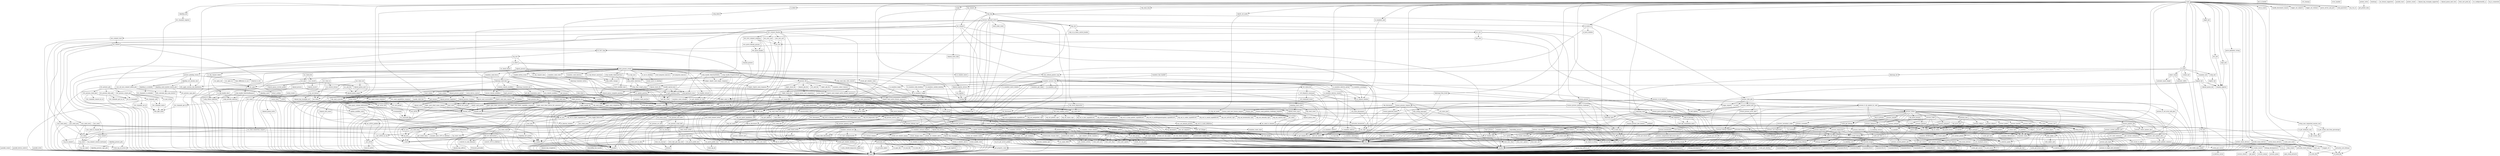 digraph CallGraph {
1 [label="FsVolumeInfo", shape="box"]
144 [label="NotifyInfo", shape="box"]
296 [label="_ctrl_command_result", shape="box"]
330 [label="_ctrl_create_hash", shape="box"]
417 [label="_ctrl_dispatch_command", shape="box"]
474 [label="_ctrl_slave_disconnect", shape="box"]
597 [label="_ctrl_slave_new", shape="box"]
657 [label="_ctrl_verify_unix_socket", shape="box"]
709 [label="_out_utf16s", shape="box"]
808 [label="_rdpdr_check_fds", shape="box"]
1345 [label="add_async_iorequest", shape="box"]
1498 [label="add_sequence", shape="box"]
1651 [label="add_to_keymap", shape="box"]
1715 [label="announcedata_size", shape="box"]
1824 [label="ber_in_header", shape="box"]
1915 [label="ber_out_header", shape="box"]
2001 [label="ber_out_integer", shape="box"]
2031 [label="ber_out_sequence", shape="box"]
2101 [label="ber_parse_header", shape="box"]
2220 [label="bitmap_decompress", shape="box"]
2290 [label="bitmap_decompress1", shape="box"]
5493 [label="bitmap_decompress2", shape="box"]
8723 [label="bitmap_decompress3", shape="box"]
15006 [label="bitmap_decompress4", shape="box"]
15123 [label="buf_out_uint32", shape="box"]
15159 [label="cache_bump_bitmap", shape="box"]
15402 [label="cache_evict_bitmap", shape="box"]
15491 [label="cache_get_bitmap", shape="box"]
15582 [label="cache_get_brush_data", shape="box"]
15620 [label="cache_get_cursor", shape="box"]
15655 [label="cache_get_desktop", shape="box"]
15706 [label="cache_get_font", shape="box"]
15756 [label="cache_get_text", shape="box"]
15769 [label="cache_put_bitmap", shape="box"]
15905 [label="cache_put_brush_data", shape="box"]
15962 [label="cache_put_cursor", shape="box"]
16002 [label="cache_put_desktop", shape="box"]
16081 [label="cache_put_font", shape="box"]
16165 [label="cache_put_text", shape="box"]
16211 [label="cache_rebuild_bmpcache_linked_list", shape="box"]
16412 [label="cache_save_state", shape="box"]
16479 [label="calculate_mask_weight", shape="box"]
16503 [label="calculate_shifts", shape="box"]
16534 [label="channel_init", shape="box"]
16565 [label="channel_process", shape="box"]
16797 [label="channel_register", shape="box"]
16857 [label="channel_send", shape="box"]
17076 [label="cliprdr_init", shape="box"]
17084 [label="cliprdr_process", shape="box"]
17213 [label="cliprdr_send_data", shape="box"]
17227 [label="cliprdr_send_data_request", shape="box"]
17242 [label="cliprdr_send_native_format_announce", shape="box"]
17280 [label="cliprdr_send_packet", shape="box"]
17374 [label="cliprdr_send_simple_native_format_announce", shape="box"]
17392 [label="cliprdr_set_mode", shape="box"]
17400 [label="convert_1970_to_filetime", shape="box"]
17429 [label="convert_to_unix_filename", shape="box"]
17448 [label="crlf2lf", shape="box"]
17501 [label="ctrl_add_fds", shape="box"]
17597 [label="ctrl_check_fds", shape="box"]
17837 [label="ctrl_cleanup", shape="box"]
17849 [label="ctrl_init", shape="box"]
17983 [label="ctrl_is_slave", shape="box"]
17987 [label="ctrl_send_command", shape="box"]
18169 [label="delete_key_translation_entry", shape="box"]
18241 [label="detect_esddsp", shape="box"]
18293 [label="disk_check_notify", shape="box"]
18356 [label="disk_close", shape="box"]
18479 [label="disk_create", shape="box"]
18850 [label="disk_create_notify", shape="box"]
18900 [label="disk_device_control", shape="box"]
18953 [label="disk_enum_devices", shape="box"]
19059 [label="disk_query_directory", shape="box"]
20038 [label="disk_query_information", shape="box"]
20392 [label="disk_query_volume_information", shape="box"]
20834 [label="disk_read", shape="box"]
20892 [label="disk_set_information", shape="box"]
21466 [label="disk_write", shape="box"]
21524 [label="dvc_channels_add", shape="box"]
21604 [label="dvc_channels_exists", shape="box"]
21645 [label="dvc_channels_get_by_id", shape="box"]
21684 [label="dvc_channels_get_id", shape="box"]
21730 [label="dvc_channels_is_available", shape="box"]
21778 [label="dvc_channels_register", shape="box"]
21790 [label="dvc_channels_remove_by_id", shape="box"]
21831 [label="dvc_channels_set_id", shape="box"]
21884 [label="dvc_in_channelid", shape="box"]
21944 [label="dvc_init", shape="box"]
21953 [label="dvc_init_packet", shape="box"]
22101 [label="dvc_process_caps_pdu", shape="box"]
22129 [label="dvc_process_close_pdu", shape="box"]
22157 [label="dvc_process_create_pdu", shape="box"]
22203 [label="dvc_process_data_pdu", shape="box"]
22239 [label="dvc_process_pdu", shape="box"]
22294 [label="dvc_send", shape="box"]
22391 [label="dvc_send_capabilities_response", shape="box"]
22450 [label="dvc_send_create_response", shape="box"]
22497 [label="ensure_remote_modifiers", shape="box"]
22643 [label="error_handler", shape="box"]
22667 [label="ewmh_change_state", shape="box"]
22707 [label="ewmh_del_icon", shape="box"]
22868 [label="ewmh_get_window_desktop", shape="box"]
22907 [label="ewmh_get_window_state", shape="box"]
23012 [label="ewmh_init", shape="box"]
23057 [label="ewmh_is_window_above", shape="box"]
23116 [label="ewmh_modify_state", shape="box"]
23371 [label="ewmh_move_to_desktop", shape="box"]
23450 [label="ewmh_set_icon", shape="box"]
23702 [label="ewmh_set_window_above", shape="box"]
23721 [label="ewmh_set_window_modal", shape="box"]
23740 [label="ewmh_set_window_popup", shape="box"]
23760 [label="ewmh_set_wm_name", shape="box"]
23782 [label="ewmh_set_wm_pid", shape="box"]
23796 [label="exit_if_null", shape="box"]
23810 [label="free_key_translation", shape="box"]
23834 [label="ftruncate_growable", shape="box"]
23926 [label="generate_random", shape="box"]
24037 [label="generate_random_egd", shape="box"]
24119 [label="get_create_time", shape="box"]
24186 [label="get_current_desktop", shape="box"]
24233 [label="get_current_workarea", shape="box"]
24357 [label="get_device_index", shape="box"]
24394 [label="get_input_mask", shape="box"]
24447 [label="get_key_state", shape="box"]
24544 [label="get_key_translation_entry", shape="box"]
24588 [label="get_ksname", shape="box"]
24617 [label="get_pixel", shape="box"]
24891 [label="get_printer_data", shape="box"]
24933 [label="get_property_value", shape="box"]
25035 [label="get_serial_info", shape="box"]
25077 [label="get_sizehints", shape="box"]
25150 [label="get_termios", shape="box"]
25446 [label="get_window_attribs", shape="box"]
25483 [label="get_window_attribs_seamless", shape="box"]
25492 [label="handle_button_event", shape="box"]
25747 [label="handle_child_line", shape="box"]
25910 [label="handle_disconnect_reason", shape="box"]
26166 [label="handle_special_keys", shape="box"]
26341 [label="helper_cliprdr_send_empty_response", shape="box"]
26345 [label="helper_cliprdr_send_response", shape="box"]
26371 [label="hexdump", shape="box"]
26498 [label="in_ansi_string", shape="box"]
26555 [label="is_modifier", shape="box"]
26589 [label="iso_connect", shape="box"]
26838 [label="iso_disconnect", shape="box"]
26843 [label="iso_init", shape="box"]
26867 [label="iso_recv", shape="box"]
26917 [label="iso_recv_msg", shape="box"]
27097 [label="iso_reset_state", shape="box"]
27103 [label="iso_send", shape="box"]
27181 [label="iso_send_connection_request", shape="box"]
27375 [label="iso_send_msg", shape="box"]
27456 [label="l_to_a", shape="box"]
27549 [label="licence_generate_hwid", shape="box"]
27560 [label="licence_generate_keys", shape="box"]
27592 [label="licence_info", shape="box"]
27823 [label="licence_parse_platform_challenge", shape="box"]
27897 [label="licence_process", shape="box"]
27949 [label="licence_process_error_alert", shape="box"]
28016 [label="licence_process_new_license", shape="box"]
28125 [label="licence_process_platform_challenge", shape="box"]
28179 [label="licence_process_request", shape="box"]
28247 [label="licence_send_new_licence_request", shape="box"]
28484 [label="licence_send_platform_challenge_response", shape="box"]
28616 [label="load_licence", shape="box"]
28717 [label="local_to_utf16", shape="box"]
28734 [label="logger", shape="box"]
28810 [label="logger_set_subjects", shape="box"]
28994 [label="logger_set_verbose", shape="box"]
29015 [label="lspci_init", shape="box"]
29023 [label="lspci_process", shape="box"]
29068 [label="lspci_process_line", shape="box"]
29105 [label="lspci_send", shape="box"]
29144 [label="main", shape="box"]
30276 [label="mcs_connect_finalize", shape="box"]
30352 [label="mcs_connect_start", shape="box"]
30381 [label="mcs_disconnect", shape="box"]
30391 [label="mcs_init", shape="box"]
30415 [label="mcs_out_domain_params", shape="box"]
30455 [label="mcs_parse_domain_params", shape="box"]
30480 [label="mcs_recv", shape="box"]
30609 [label="mcs_recv_aucf", shape="box"]
30716 [label="mcs_recv_cjcf", shape="box"]
30806 [label="mcs_recv_connect_response", shape="box"]
30882 [label="mcs_reset_state", shape="box"]
30887 [label="mcs_send", shape="box"]
30895 [label="mcs_send_aurq", shape="box"]
30917 [label="mcs_send_cjrq", shape="box"]
30986 [label="mcs_send_connect_initial", shape="box"]
31077 [label="mcs_send_dpu", shape="box"]
31127 [label="mcs_send_edrq", shape="box"]
31173 [label="mcs_send_to_channel", shape="box"]
31284 [label="mppc_expand", shape="box"]
32200 [label="mwm_hide_decorations", shape="box"]
32231 [label="new_key_translation_entry", shape="box"]
32271 [label="next_arg", shape="box"]
32374 [label="open_weak_exclusive", shape="box"]
32450 [label="oss_add_fds", shape="box"]
32536 [label="oss_check_fds", shape="box"]
32581 [label="oss_close", shape="box"]
32587 [label="oss_close_in", shape="box"]
32604 [label="oss_close_out", shape="box"]
32630 [label="oss_format_supported", shape="box"]
32686 [label="oss_open", shape="box"]
32756 [label="oss_open_in", shape="box"]
32770 [label="oss_open_out", shape="box"]
32784 [label="oss_play", shape="box"]
32946 [label="oss_record", shape="box"]
32997 [label="oss_register", shape="box"]
33039 [label="oss_restore_format", shape="box"]
33071 [label="oss_set_format", shape="box"]
33366 [label="oss_volume", shape="box"]
33400 [label="out_utf16s", shape="box"]
33422 [label="out_utf16s_no_eos", shape="box"]
33434 [label="out_utf16s_padded", shape="box"]
33494 [label="parallel_close", shape="box"]
33518 [label="parallel_create", shape="box"]
33593 [label="parallel_device_control", shape="box"]
33639 [label="parallel_enum_devices", shape="box"]
33753 [label="parallel_read", shape="box"]
33780 [label="parallel_write", shape="box"]
33853 [label="parse_delta", shape="box"]
33913 [label="parse_geometry_string", shape="box"]
34198 [label="parse_server_and_port", shape="box"]
34222 [label="pathjoin", shape="box"]
34257 [label="printer_close", shape="box"]
34298 [label="printer_create", shape="box"]
34382 [label="printer_enum_devices", shape="box"]
34595 [label="printer_write", shape="box"]
34648 [label="printercache_load_blob", shape="box"]
34745 [label="printercache_mkdir", shape="box"]
34842 [label="printercache_process", shape="box"]
35138 [label="printercache_rename_blob", shape="box"]
35236 [label="printercache_save_blob", shape="box"]
35329 [label="printercache_unlink_blob", shape="box"]
35400 [label="process_bitmap_updates", shape="box"]
35775 [label="process_bmpcache", shape="box"]
36006 [label="process_bmpcache2", shape="box"]
36317 [label="process_brushcache", shape="box"]
36558 [label="process_cached_pointer_pdu", shape="box"]
36581 [label="process_colcache", shape="box"]
36698 [label="process_colour_pointer_common", shape="box"]
36900 [label="process_colour_pointer_pdu", shape="box"]
36909 [label="process_compressed_8x8_brush_data", shape="box"]
37027 [label="process_data_pdu", shape="box"]
37218 [label="process_demand_active", shape="box"]
37311 [label="process_desksave", shape="box"]
37498 [label="process_destblt", shape="box"]
37621 [label="process_ellipse", shape="box"]
37794 [label="process_ellipse2", shape="box"]
38000 [label="process_fds", shape="box"]
38164 [label="process_fontcache", shape="box"]
38316 [label="process_line", shape="box"]
38505 [label="process_memblt", shape="box"]
38731 [label="process_new_pointer_pdu", shape="box"]
38755 [label="process_orders", shape="box"]
39068 [label="process_palette", shape="box"]
39173 [label="process_patblt", shape="box"]
39353 [label="process_pdu_logon", shape="box"]
39392 [label="process_pending_resize", shape="box"]
39507 [label="process_plane", shape="box"]
39816 [label="process_pointer_pdu", shape="box"]
39913 [label="process_polygon", shape="box"]
40285 [label="process_polygon2", shape="box"]
40690 [label="process_polyline", shape="box"]
41041 [label="process_raw_bmpcache", shape="box"]
41219 [label="process_rect", shape="box"]
41398 [label="process_redirect_pdu", shape="box"]
41741 [label="process_screenblt", shape="box"]
41904 [label="process_secondary_order", shape="box"]
42005 [label="process_system_pointer_pdu", shape="box"]
42027 [label="process_text2", shape="box"]
42538 [label="process_triblt", shape="box"]
42831 [label="process_ts_fp_update_by_code", shape="box"]
42957 [label="process_ts_fp_updates", shape="box"]
43250 [label="process_ts_logon_info_extended", shape="box"]
43353 [label="process_ts_set_error_info_pdu", shape="box"]
43377 [label="process_update_pdu", shape="box"]
43451 [label="pstcache_enumerate", shape="box"]
43651 [label="pstcache_init", shape="box"]
43733 [label="pstcache_load_bitmap", shape="box"]
43833 [label="pstcache_save_bitmap", shape="box"]
43925 [label="pstcache_touch_bitmap", shape="box"]
43980 [label="rd_close_file", shape="box"]
43988 [label="rd_create_ui", shape="box"]
44008 [label="rd_lock_file", shape="box"]
44046 [label="rd_lseek_file", shape="box"]
44060 [label="rd_open_file", shape="box"]
44103 [label="rd_pstcache_mkdir", shape="box"]
44165 [label="rd_read_file", shape="box"]
44183 [label="rd_write_file", shape="box"]
44201 [label="rdesktop_reset_state", shape="box"]
44207 [label="rdp_connect", shape="box"]
44289 [label="rdp_disconnect", shape="box"]
44294 [label="rdp_enum_bmpcache2", shape="box"]
44490 [label="rdp_in_colour", shape="box"]
44540 [label="rdp_in_coord", shape="box"]
44588 [label="rdp_in_present", shape="box"]
44668 [label="rdp_in_unistr", shape="box"]
44791 [label="rdp_init_data", shape="box"]
44818 [label="rdp_loop", shape="box"]
44922 [label="rdp_main_loop", shape="box"]
44947 [label="rdp_out_activate_caps", shape="box"]
45013 [label="rdp_out_bmpcache2_caps", shape="box"]
45121 [label="rdp_out_bmpcache_caps", shape="box"]
45232 [label="rdp_out_brushcache_caps", shape="box"]
45268 [label="rdp_out_colcache_caps", shape="box"]
45314 [label="rdp_out_control_caps", shape="box"]
45380 [label="rdp_out_newpointer_caps", shape="box"]
45436 [label="rdp_out_pointer_caps", shape="box"]
45482 [label="rdp_out_share_caps", shape="box"]
45528 [label="rdp_out_ts_bitmap_capabilityset", shape="box"]
45685 [label="rdp_out_ts_cache_definition", shape="box"]
45719 [label="rdp_out_ts_font_capabilityset", shape="box"]
45769 [label="rdp_out_ts_general_capabilityset", shape="box"]
45927 [label="rdp_out_ts_glyphcache_capabilityset", shape="box"]
46011 [label="rdp_out_ts_input_capabilityset", shape="box"]
46108 [label="rdp_out_ts_large_pointer_capabilityset", shape="box"]
46148 [label="rdp_out_ts_multifragmentupdate_capabilityset", shape="box"]
46184 [label="rdp_out_ts_order_capabilityset", shape="box"]
46445 [label="rdp_out_ts_sound_capabilityset", shape="box"]
46495 [label="rdp_out_unistr", shape="box"]
46581 [label="rdp_out_unistr_mandatory_null", shape="box"]
46619 [label="rdp_parse_bounds", shape="box"]
46745 [label="rdp_parse_brush", shape="box"]
46849 [label="rdp_parse_pen", shape="box"]
46912 [label="rdp_process_bitmap_caps", shape="box"]
47027 [label="rdp_process_general_caps", shape="box"]
47059 [label="rdp_process_server_caps", shape="box"]
47176 [label="rdp_recv", shape="box"]
47259 [label="rdp_reset_state", shape="box"]
47268 [label="rdp_send_client_info_pdu", shape="box"]
47964 [label="rdp_send_confirm_active", shape="box"]
48177 [label="rdp_send_control", shape="box"]
48226 [label="rdp_send_data", shape="box"]
48354 [label="rdp_send_fonts", shape="box"]
48414 [label="rdp_send_input", shape="box"]
48520 [label="rdp_send_scancode", shape="box"]
48575 [label="rdp_send_suppress_output_pdu", shape="box"]
48671 [label="rdp_send_synchronise", shape="box"]
48707 [label="rdp_ts_in_share_control_header", shape="box"]
48780 [label="rdpdr_abort_io", shape="box"]
48855 [label="rdpdr_add_fds", shape="box"]
49109 [label="rdpdr_check_fds", shape="box"]
49144 [label="rdpdr_handle_ok", shape="box"]
49199 [label="rdpdr_init", shape="box"]
49207 [label="rdpdr_process", shape="box"]
49353 [label="rdpdr_process_irp", shape="box"]
50359 [label="rdpdr_remove_iorequest", shape="box"]
50420 [label="rdpdr_send_client_announce_reply", shape="box"]
50521 [label="rdpdr_send_client_capability_response", shape="box"]
50818 [label="rdpdr_send_client_device_list_announce", shape="box"]
51231 [label="rdpdr_send_client_name_request", shape="box"]
51359 [label="rdpdr_send_completion", shape="box"]
51475 [label="rdpedisp_init", shape="box"]
51479 [label="rdpedisp_init_packet", shape="box"]
51518 [label="rdpedisp_is_available", shape="box"]
51522 [label="rdpedisp_process_caps_pdu", shape="box"]
51578 [label="rdpedisp_process_pdu", shape="box"]
51614 [label="rdpedisp_send", shape="box"]
51622 [label="rdpedisp_send_monitor_layout_pdu", shape="box"]
51758 [label="rdpedisp_set_session_size", shape="box"]
51778 [label="rdpsnd_add_fds", shape="box"]
51845 [label="rdpsnd_auto_select", shape="box"]
51896 [label="rdpsnd_check_fds", shape="box"]
51918 [label="rdpsnd_dsp_process", shape="box"]
51986 [label="rdpsnd_dsp_resample", shape="box"]
52433 [label="rdpsnd_dsp_resample_set", shape="box"]
52483 [label="rdpsnd_dsp_resample_supported", shape="box"]
52539 [label="rdpsnd_dsp_softvol", shape="box"]
52763 [label="rdpsnd_dsp_softvol_set", shape="box"]
52781 [label="rdpsnd_dsp_swapbytes", shape="box"]
52851 [label="rdpsnd_init", shape="box"]
52992 [label="rdpsnd_init_packet", shape="box"]
53034 [label="rdpsnd_process", shape="box"]
53254 [label="rdpsnd_process_negotiate", shape="box"]
53780 [label="rdpsnd_process_packet", shape="box"]
54013 [label="rdpsnd_process_training", shape="box"]
54082 [label="rdpsnd_queue_clear", shape="box"]
54111 [label="rdpsnd_queue_complete_pending", shape="box"]
54210 [label="rdpsnd_queue_current_packet", shape="box"]
54216 [label="rdpsnd_queue_empty", shape="box"]
54223 [label="rdpsnd_queue_init", shape="box"]
54229 [label="rdpsnd_queue_next", shape="box"]
54282 [label="rdpsnd_queue_next_completion", shape="box"]
54333 [label="rdpsnd_queue_next_tick", shape="box"]
54366 [label="rdpsnd_queue_write", shape="box"]
54418 [label="rdpsnd_record", shape="box"]
54429 [label="rdpsnd_register_drivers", shape="box"]
54458 [label="rdpsnd_reset_state", shape="box"]
54474 [label="rdpsnd_send", shape="box"]
54483 [label="rdpsnd_send_waveconfirm", shape="box"]
54533 [label="rdpsnd_show_help", shape="box"]
54560 [label="rdpsnddbg_line_handler", shape="box"]
54572 [label="rdpsnddbg_process", shape="box"]
54617 [label="rdssl_cert_free", shape="box"]
54625 [label="rdssl_cert_print_fp", shape="box"]
54637 [label="rdssl_cert_read", shape="box"]
54649 [label="rdssl_cert_to_rkey", shape="box"]
54747 [label="rdssl_certs_ok", shape="box"]
54758 [label="rdssl_hmac_md5", shape="box"]
54784 [label="rdssl_log_ssl_errors", shape="box"]
54811 [label="rdssl_md5_final", shape="box"]
54823 [label="rdssl_md5_init", shape="box"]
54831 [label="rdssl_md5_update", shape="box"]
54848 [label="rdssl_rc4_crypt", shape="box"]
54869 [label="rdssl_rc4_set_key", shape="box"]
54885 [label="rdssl_rkey_free", shape="box"]
54893 [label="rdssl_rkey_get_exp_mod", shape="box"]
54965 [label="rdssl_rsa_encrypt", shape="box"]
55073 [label="rdssl_sha1_final", shape="box"]
55085 [label="rdssl_sha1_init", shape="box"]
55093 [label="rdssl_sha1_update", shape="box"]
55110 [label="rdssl_sig_ok", shape="box"]
55137 [label="read_keyboard_state", shape="box"]
55150 [label="read_password", shape="box"]
55230 [label="reset_keypress_keysym", shape="box"]
55277 [label="reset_modifier_keys", shape="box"]
55409 [label="reset_order_state", shape="box"]
55414 [label="reset_winkey", shape="box"]
55428 [label="restore_remote_modifiers", shape="box"]
55461 [label="reverse", shape="box"]
55517 [label="s_free", shape="box"]
55530 [label="s_realloc", shape="box"]
55664 [label="s_reset", shape="box"]
55695 [label="save_licence", shape="box"]
55812 [label="save_remote_modifiers", shape="box"]
55828 [label="seamless_XDrawLines", shape="box"]
55888 [label="seamless_XFillPolygon", shape="box"]
55948 [label="seamless_get_token", shape="box"]
55991 [label="seamless_init", shape="box"]
56011 [label="seamless_line_handler", shape="box"]
56030 [label="seamless_process", shape="box"]
56075 [label="seamless_process_line", shape="box"]
56886 [label="seamless_reset_state", shape="box"]
56898 [label="seamless_restack_test", shape="box"]
57140 [label="seamless_select_timeout", shape="box"]
57194 [label="seamless_send", shape="box"]
57316 [label="seamless_send_destroy", shape="box"]
57324 [label="seamless_send_focus", shape="box"]
57347 [label="seamless_send_persistent", shape="box"]
57374 [label="seamless_send_position", shape="box"]
57402 [label="seamless_send_spawn", shape="box"]
57425 [label="seamless_send_state", shape="box"]
57452 [label="seamless_send_sync", shape="box"]
57467 [label="seamless_send_zchange", shape="box"]
57494 [label="sec_connect", shape="box"]
57560 [label="sec_decrypt", shape="box"]
57586 [label="sec_disconnect", shape="box"]
57590 [label="sec_encrypt", shape="box"]
57616 [label="sec_establish_key", shape="box"]
57676 [label="sec_generate_keys", shape="box"]
57742 [label="sec_hash_16", shape="box"]
57768 [label="sec_hash_48", shape="box"]
57842 [label="sec_hash_sha1_16", shape="box"]
57863 [label="sec_hash_to_string", shape="box"]
57908 [label="sec_init", shape="box"]
57962 [label="sec_make_40bit", shape="box"]
57977 [label="sec_out_mcs_connect_initial_pdu", shape="box"]
58749 [label="sec_parse_crypt_info", shape="box"]
59212 [label="sec_parse_public_key", shape="box"]
59325 [label="sec_parse_public_sig", shape="box"]
59380 [label="sec_process_crypt_info", shape="box"]
59419 [label="sec_process_mcs_data", shape="box"]
59538 [label="sec_process_srv_info", shape="box"]
59567 [label="sec_recv", shape="box"]
59857 [label="sec_reset_state", shape="box"]
59866 [label="sec_rsa_encrypt", shape="box"]
59894 [label="sec_send", shape="box"]
59906 [label="sec_send_to_channel", shape="box"]
59995 [label="sec_sign", shape="box"]
60055 [label="sec_update", shape="box"]
60106 [label="seconds_since_1970_to_filetime", shape="box"]
60133 [label="select_visual", shape="box"]
60616 [label="send_winkey", shape="box"]
60674 [label="serial_close", shape="box"]
60700 [label="serial_create", shape="box"]
60895 [label="serial_device_control", shape="box"]
61829 [label="serial_enum_devices", shape="box"]
61967 [label="serial_get_event", shape="box"]
62200 [label="serial_get_timeout", shape="box"]
62267 [label="serial_read", shape="box"]
62389 [label="serial_write", shape="box"]
62436 [label="set_keypress_keysym", shape="box"]
62462 [label="set_system_pointer", shape="box"]
62481 [label="set_termios", shape="box"]
62780 [label="set_wm_client_machine", shape="box"]
62815 [label="setup_brush", shape="box"]
62894 [label="setup_user_requested_session_size", shape="box"]
62916 [label="str_handle_lines", shape="box"]
63062 [label="str_startswith", shape="box"]
63078 [label="subprocess", shape="box"]
63181 [label="sw_all_to_desktop", shape="box"]
63233 [label="sw_check_timers", shape="box"]
63319 [label="sw_configurenotify_p", shape="box"]
63373 [label="sw_find_group", shape="box"]
63452 [label="sw_get_toplevel", shape="box"]
63489 [label="sw_get_window_by_id", shape="box"]
63526 [label="sw_get_window_by_wnd", shape="box"]
63563 [label="sw_handle_restack", shape="box"]
63713 [label="sw_remove_window", shape="box"]
63791 [label="sw_restack_window", shape="box"]
63878 [label="sw_update_position", shape="box"]
63948 [label="sw_wait_configurenotify", shape="box"]
64027 [label="sw_window_exists", shape="box"]
64071 [label="sw_window_is_behind", shape="box"]
64172 [label="tcp_can_send", shape="box"]
64241 [label="tcp_connect", shape="box"]
64437 [label="tcp_connect_resolve_hostname", shape="box"]
64462 [label="tcp_disconnect", shape="box"]
64522 [label="tcp_get_address", shape="box"]
64562 [label="tcp_init", shape="box"]
64585 [label="tcp_is_connected", shape="box"]
64606 [label="tcp_recv", shape="box"]
64890 [label="tcp_reset_state", shape="box"]
64912 [label="tcp_run_ui", shape="box"]
64920 [label="tcp_send", shape="box"]
65060 [label="tcp_tls_connect", shape="box"]
65176 [label="tcp_tls_get_server_pubkey", shape="box"]
65290 [label="time_difference_in_ms", shape="box"]
65333 [label="timeval_is_set", shape="box"]
65354 [label="toupper_str", shape="box"]
65393 [label="translate15to16", shape="box"]
65614 [label="translate15to24", shape="box"]
66400 [label="translate15to32", shape="box"]
67236 [label="translate16to16", shape="box"]
67623 [label="translate16to24", shape="box"]
68585 [label="translate16to32", shape="box"]
69611 [label="translate24to16", shape="box"]
69733 [label="translate24to24", shape="box"]
69932 [label="translate24to32", shape="box"]
70340 [label="translate8to16", shape="box"]
70584 [label="translate8to24", shape="box"]
70679 [label="translate8to32", shape="box"]
70938 [label="translate8to8", shape="box"]
70971 [label="translate_colour", shape="box"]
71087 [label="translate_image", shape="box"]
71296 [label="ui_begin_update", shape="box"]
71299 [label="ui_bell", shape="box"]
71304 [label="ui_clip_format_announce", shape="box"]
71364 [label="ui_clip_handle_data", shape="box"]
71522 [label="ui_clip_request_data", shape="box"]
71629 [label="ui_clip_request_failed", shape="box"]
71634 [label="ui_clip_set_mode", shape="box"]
71662 [label="ui_clip_sync", shape="box"]
71666 [label="ui_create_bitmap", shape="box"]
71755 [label="ui_create_colourmap", shape="box"]
72202 [label="ui_create_cursor", shape="box"]
72443 [label="ui_create_glyph", shape="box"]
72509 [label="ui_create_window", shape="box"]
72825 [label="ui_deinit", shape="box"]
72855 [label="ui_desktop_restore", shape="box"]
73098 [label="ui_desktop_save", shape="box"]
73189 [label="ui_destblt", shape="box"]
73327 [label="ui_destroy_bitmap", shape="box"]
73337 [label="ui_destroy_colourmap", shape="box"]
73356 [label="ui_destroy_cursor", shape="box"]
73374 [label="ui_destroy_glyph", shape="box"]
73384 [label="ui_destroy_window", shape="box"]
73409 [label="ui_draw_glyph", shape="box"]
73541 [label="ui_draw_text", shape="box"]
74522 [label="ui_ellipse", shape="box"]
76013 [label="ui_end_update", shape="box"]
76018 [label="ui_get_numlock_state", shape="box"]
76036 [label="ui_get_screen_size", shape="box"]
76055 [label="ui_get_screen_size_from_percentage", shape="box"]
76087 [label="ui_get_workarea_size", shape="box"]
76122 [label="ui_have_window", shape="box"]
76128 [label="ui_init", shape="box"]
76279 [label="ui_line", shape="box"]
76464 [label="ui_memblt", shape="box"]
76623 [label="ui_move_pointer", shape="box"]
76638 [label="ui_paint_bitmap", shape="box"]
76911 [label="ui_patblt", shape="box"]
77576 [label="ui_polygon", shape="box"]
78520 [label="ui_polyline", shape="box"]
78684 [label="ui_rect", shape="box"]
78828 [label="ui_reset_clip", shape="box"]
78841 [label="ui_resize_window", shape="box"]
78952 [label="ui_screenblt", shape="box"]
79137 [label="ui_seamless_ack", shape="box"]
79221 [label="ui_seamless_begin", shape="box"]
79260 [label="ui_seamless_create_window", shape="box"]
79559 [label="ui_seamless_delicon", shape="box"]
79609 [label="ui_seamless_destroy_group", shape="box"]
79663 [label="ui_seamless_destroy_window", shape="box"]
79700 [label="ui_seamless_end", shape="box"]
79720 [label="ui_seamless_hide_desktop", shape="box"]
79744 [label="ui_seamless_move_window", shape="box"]
79849 [label="ui_seamless_restack_window", shape="box"]
79983 [label="ui_seamless_seticon", shape="box"]
80152 [label="ui_seamless_setstate", shape="box"]
80266 [label="ui_seamless_settitle", shape="box"]
80310 [label="ui_seamless_syncbegin", shape="box"]
80337 [label="ui_seamless_toggle", shape="box"]
80392 [label="ui_seamless_unhide_desktop", shape="box"]
80410 [label="ui_select", shape="box"]
80491 [label="ui_set_clip", shape="box"]
80521 [label="ui_set_colourmap", shape="box"]
80614 [label="ui_set_cursor", shape="box"]
80698 [label="ui_set_null_cursor", shape="box"]
80703 [label="ui_set_standard_cursor", shape="box"]
80709 [label="ui_triblt", shape="box"]
80825 [label="ui_update_window_sizehints", shape="box"]
80855 [label="update_modifier_state", shape="box"]
81016 [label="usage", shape="box"]
81138 [label="utf16_lf2crlf", shape="box"]
81266 [label="utils_apply_session_size_limitations", shape="box"]
81320 [label="utils_calculate_dpi_scale_factors", shape="box"]
81401 [label="utils_djb2_hash", shape="box"]
81436 [label="utils_locale_to_utf8", shape="box"]
81524 [label="utils_mkdir_p", shape="box"]
81623 [label="utils_mkdir_safe", shape="box"]
81665 [label="utils_string_escape", shape="box"]
81793 [label="utils_string_unescape", shape="box"]
81871 [label="xclip_clear_target_props", shape="box"]
81886 [label="xclip_deinit", shape="box"]
81916 [label="xclip_handle_PropertyNotify", shape="box"]
82071 [label="xclip_handle_SelectionClear", shape="box"]
82077 [label="xclip_handle_SelectionNotify", shape="box"]
82134 [label="xclip_handle_SelectionRequest", shape="box"]
82310 [label="xclip_init", shape="box"]
82445 [label="xclip_notify_change", shape="box"]
82463 [label="xclip_probe_selections", shape="box"]
82570 [label="xclip_provide_selection", shape="box"]
82662 [label="xclip_refuse_selection", shape="box"]
82726 [label="xclip_send_data_with_convert", shape="box"]
82912 [label="xcursor_merge", shape="box"]
82996 [label="xcursor_stencil", shape="box"]
83156 [label="xfree", shape="box"]
83164 [label="xkeymap_from_locale", shape="box"]
83275 [label="xkeymap_init", shape="box"]
83295 [label="xkeymap_open", shape="box"]
83375 [label="xkeymap_read", shape="box"]
83689 [label="xkeymap_send_keys", shape="box"]
83814 [label="xkeymap_translate_button", shape="box"]
83863 [label="xkeymap_translate_key", shape="box"]
84037 [label="xmalloc", shape="box"]
84059 [label="xrealloc", shape="box"]
84091 [label="xstrdup", shape="box"]
84114 [label="xwin_process_events", shape="box"]
85097 [label="xwin_refresh_pointer_map", shape="box"]
85154 [label="xwin_toggle_fullscreen", shape="box"]
1 -> 63062 []
144 -> 84037 []
144 -> 28734 []
144 -> 83156 []
330 -> 55073 []
330 -> 57863 []
330 -> 55093 []
330 -> 55085 []
417 -> 81793 []
417 -> 296 []
417 -> 57402 []
417 -> 83156 []
474 -> 83156 []
597 -> 84037 []
657 -> 28734 []
709 -> 28734 []
709 -> 28717 []
808 -> 51359 []
808 -> 18293 []
808 -> 28734 []
808 -> 61967 []
808 -> 84059 []
808 -> 48780 []
808 -> 50359 []
808 -> 83156 []
1345 -> 84037 []
1498 -> 18169 []
1498 -> 84037 []
1498 -> 32231 []
1498 -> 28734 []
1651 -> 84037 []
1651 -> 32231 []
1651 -> 28734 []
1715 -> 34648 []
2001 -> 1915 []
2031 -> 1915 []
2101 -> 28734 []
2220 -> 2290 []
2220 -> 5493 []
2220 -> 8723 []
2220 -> 15006 []
2220 -> 28734 []
2290 -> 28734 []
5493 -> 28734 []
8723 -> 28734 []
15006 -> 39507 []
15159 -> 28734 []
15402 -> 43925 []
15402 -> 73327 []
15402 -> 28734 []
15491 -> 43733 []
15491 -> 15159 []
15491 -> 28734 []
15582 -> 28734 []
15620 -> 28734 []
15655 -> 28734 []
15706 -> 28734 []
15769 -> 15402 []
15769 -> 73327 []
15769 -> 15159 []
15769 -> 28734 []
15905 -> 83156 []
15905 -> 28734 []
15962 -> 73356 []
15962 -> 28734 []
16002 -> 28734 []
16081 -> 73374 []
16081 -> 28734 []
16165 -> 84037 []
16165 -> 83156 []
16211 -> 28734 []
16412 -> 43925 []
16412 -> 28734 []
16534 -> 57908 []
16565 -> 84059 []
16797 -> 28734 []
16857 -> 59906 []
16857 -> 57908 []
16857 -> 28734 []
17076 -> 16797 []
17084 -> 17280 []
17084 -> 71364 []
17084 -> 17242 []
17084 -> 28734 []
17084 -> 71304 []
17084 -> 71629 []
17084 -> 71522 []
17084 -> 71662 []
17213 -> 17280 []
17213 -> 28734 []
17227 -> 17280 []
17227 -> 15123 []
17227 -> 28734 []
17242 -> 17280 []
17242 -> 84037 []
17242 -> 28734 []
17242 -> 83156 []
17280 -> 16534 []
17280 -> 16857 []
17280 -> 28734 []
17374 -> 17242 []
17374 -> 15123 []
17374 -> 28734 []
17392 -> 71634 []
17597 -> 474 []
17597 -> 597 []
17597 -> 417 []
17597 -> 28734 []
17849 -> 330 []
17849 -> 657 []
17849 -> 81524 []
17849 -> 28734 []
17987 -> 81436 []
17987 -> 81665 []
17987 -> 28734 []
17987 -> 83156 []
18169 -> 23810 []
18169 -> 83156 []
18293 -> 144 []
18293 -> 28734 []
18356 -> 48780 []
18356 -> 28734 []
18479 -> 28734 []
18479 -> 32374 []
18850 -> 144 []
18850 -> 28734 []
18900 -> 28734 []
18953 -> 32271 []
18953 -> 84037 []
19059 -> 55530 []
19059 -> 55664 []
19059 -> 33422 []
19059 -> 60106 []
19059 -> 28734 []
19059 -> 24119 []
20038 -> 60106 []
20038 -> 28734 []
20038 -> 24119 []
20392 -> 55530 []
20392 -> 33422 []
20392 -> 55664 []
20392 -> 28734 []
20392 -> 1 []
20392 -> 33400 []
20834 -> 28734 []
20892 -> 23834 []
20892 -> 17429 []
20892 -> 17400 []
20892 -> 44668 []
20892 -> 28734 []
21466 -> 28734 []
21524 -> 81401 []
21524 -> 21604 []
21524 -> 28734 []
21604 -> 81401 []
21684 -> 81401 []
21730 -> 81401 []
21778 -> 21524 []
21831 -> 81401 []
21831 -> 28734 []
21944 -> 16797 []
21953 -> 16534 []
22101 -> 28734 []
22101 -> 22391 []
22129 -> 21790 []
22129 -> 21884 []
22129 -> 28734 []
22157 -> 21604 []
22157 -> 22450 []
22157 -> 21831 []
22157 -> 21884 []
22157 -> 26498 []
22157 -> 28734 []
22203 -> 21645 []
22203 -> 21884 []
22203 -> 28734 []
22239 -> 22129 []
22239 -> 22203 []
22239 -> 22157 []
22239 -> 22101 []
22239 -> 28734 []
22294 -> 21953 []
22294 -> 16857 []
22294 -> 21684 []
22294 -> 28734 []
22391 -> 16857 []
22391 -> 28734 []
22391 -> 21953 []
22450 -> 16857 []
22450 -> 28734 []
22450 -> 21953 []
22497 -> 48414 []
22497 -> 48520 []
22497 -> 26555 []
22497 -> 28734 []
22667 -> 23116 []
22707 -> 84037 []
22707 -> 24933 []
22707 -> 83156 []
22868 -> 24933 []
22868 -> 28734 []
22907 -> 24933 []
23057 -> 24933 []
23116 -> 24933 []
23450 -> 84037 []
23450 -> 24933 []
23450 -> 83156 []
23702 -> 23116 []
23721 -> 23116 []
23740 -> 23116 []
23796 -> 28734 []
23810 -> 83156 []
23834 -> 28734 []
23926 -> 24037 []
23926 -> 54831 []
23926 -> 54811 []
23926 -> 54823 []
24186 -> 24933 []
24186 -> 28734 []
24233 -> 24186 []
24233 -> 24933 []
24233 -> 28734 []
24933 -> 28734 []
25483 -> 25446 []
25492 -> 83814 []
25492 -> 48414 []
25747 -> 63062 []
25747 -> 29105 []
25747 -> 28734 []
26166 -> 24447 []
26166 -> 85154 []
26166 -> 60616 []
26166 -> 76018 []
26166 -> 48414 []
26166 -> 48520 []
26166 -> 80337 []
26166 -> 55137 []
26341 -> 26345 []
26345 -> 17213 []
26345 -> 17374 []
26589 -> 64241 []
26589 -> 27181 []
26589 -> 64462 []
26589 -> 26917 []
26589 -> 28734 []
26589 -> 65060 []
26838 -> 64462 []
26838 -> 27375 []
26843 -> 64562 []
26867 -> 26917 []
26867 -> 28734 []
26917 -> 64606 []
26917 -> 28734 []
27097 -> 64890 []
27103 -> 64920 []
27181 -> 64562 []
27181 -> 64920 []
27375 -> 64562 []
27375 -> 64920 []
27549 -> 15123 []
27560 -> 57768 []
27560 -> 57742 []
27592 -> 57908 []
27592 -> 59894 []
27823 -> 28734 []
27897 -> 27949 []
27897 -> 28016 []
27897 -> 28734 []
27897 -> 28179 []
27897 -> 28125 []
27949 -> 28734 []
28016 -> 55695 []
28016 -> 54848 []
28016 -> 54869 []
28125 -> 27823 []
28125 -> 54848 []
28125 -> 27549 []
28125 -> 28484 []
28125 -> 54869 []
28125 -> 59995 []
28179 -> 27560 []
28179 -> 28616 []
28179 -> 59995 []
28179 -> 28734 []
28179 -> 28247 []
28179 -> 27549 []
28179 -> 54848 []
28179 -> 27592 []
28179 -> 54869 []
28179 -> 83156 []
28247 -> 57908 []
28247 -> 59894 []
28484 -> 57908 []
28484 -> 59894 []
28616 -> 57842 []
28616 -> 57863 []
28616 -> 84037 []
28717 -> 28734 []
29015 -> 16797 []
29023 -> 62916 []
29023 -> 84037 []
29023 -> 83156 []
29068 -> 63078 []
29068 -> 29105 []
29068 -> 28734 []
29105 -> 16534 []
29105 -> 16857 []
29144 -> 34382 []
29144 -> 33913 []
29144 -> 28734 []
29144 -> 81016 []
29144 -> 76128 []
29144 -> 83164 []
29144 -> 21944 []
29144 -> 79700 []
29144 -> 73384 []
29144 -> 25910 []
29144 -> 55150 []
29144 -> 28994 []
29144 -> 84037 []
29144 -> 51475 []
29144 -> 44207 []
29144 -> 17983 []
29144 -> 17849 []
29144 -> 44289 []
29144 -> 17987 []
29144 -> 16412 []
29144 -> 28810 []
29144 -> 32271 []
29144 -> 17392 []
29144 -> 44201 []
29144 -> 34198 []
29144 -> 84091 []
29144 -> 81266 []
29144 -> 18953 []
29144 -> 62894 []
29144 -> 72825 []
29144 -> 83156 []
29144 -> 63062 []
29144 -> 49199 []
29144 -> 61829 []
29144 -> 43988 []
29144 -> 33639 []
29144 -> 64912 []
29144 -> 52851 []
29144 -> 44922 []
29144 -> 29015 []
30276 -> 26838 []
30276 -> 30895 []
30276 -> 30917 []
30276 -> 28734 []
30276 -> 30806 []
30276 -> 30609 []
30276 -> 30716 []
30276 -> 31127 []
30276 -> 30986 []
30352 -> 28734 []
30352 -> 26589 []
30381 -> 26838 []
30381 -> 31077 []
30391 -> 26843 []
30415 -> 1915 []
30415 -> 2001 []
30455 -> 2101 []
30480 -> 26867 []
30480 -> 28734 []
30609 -> 26867 []
30609 -> 28734 []
30716 -> 26867 []
30716 -> 28734 []
30806 -> 2101 []
30806 -> 26867 []
30806 -> 59419 []
30806 -> 28734 []
30806 -> 30455 []
30882 -> 27097 []
30887 -> 31173 []
30895 -> 26843 []
30895 -> 27103 []
30895 -> 28734 []
30917 -> 26843 []
30917 -> 27103 []
30917 -> 28734 []
30986 -> 1915 []
30986 -> 27103 []
30986 -> 30415 []
30986 -> 26843 []
30986 -> 28734 []
31077 -> 55517 []
31077 -> 27103 []
31077 -> 55530 []
31077 -> 26843 []
31077 -> 2031 []
31077 -> 28734 []
31077 -> 2001 []
31077 -> 55664 []
31127 -> 26843 []
31127 -> 27103 []
31127 -> 28734 []
31173 -> 27103 []
32200 -> 28734 []
32231 -> 18169 []
32231 -> 84037 []
32450 -> 54216 []
32536 -> 32946 []
32536 -> 32784 []
32587 -> 32686 []
32587 -> 32581 []
32587 -> 33039 []
32604 -> 54216 []
32604 -> 32686 []
32604 -> 32581 []
32604 -> 54229 []
32604 -> 33039 []
32686 -> 18241 []
32686 -> 28734 []
32756 -> 32686 []
32770 -> 32686 []
32784 -> 54216 []
32784 -> 54210 []
32784 -> 54229 []
32784 -> 28734 []
32946 -> 54418 []
32946 -> 54229 []
32946 -> 28734 []
32997 -> 84091 []
33039 -> 33071 []
33071 -> 32581 []
33071 -> 52433 []
33071 -> 28734 []
33366 -> 52763 []
33366 -> 28734 []
33400 -> 709 []
33422 -> 709 []
33434 -> 709 []
33494 -> 24357 []
33518 -> 28734 []
33593 -> 28734 []
33639 -> 32271 []
33639 -> 65354 []
33639 -> 84037 []
33639 -> 28734 []
33780 -> 28734 []
33913 -> 28734 []
34222 -> 84037 []
34257 -> 24357 []
34382 -> 32271 []
34382 -> 27456 []
34382 -> 84037 []
34382 -> 28734 []
34595 -> 24891 []
34648 -> 84037 []
34648 -> 83156 []
34745 -> 84037 []
34745 -> 28734 []
34745 -> 83156 []
34842 -> 35236 []
34842 -> 44668 []
34842 -> 35329 []
34842 -> 35138 []
34842 -> 28734 []
35138 -> 84037 []
35138 -> 28734 []
35138 -> 83156 []
35236 -> 34745 []
35236 -> 84037 []
35236 -> 28734 []
35236 -> 83156 []
35329 -> 84037 []
35329 -> 83156 []
35400 -> 2220 []
35400 -> 76638 []
35400 -> 84037 []
35400 -> 28734 []
35400 -> 83156 []
35775 -> 2220 []
35775 -> 71666 []
35775 -> 84037 []
35775 -> 15769 []
35775 -> 28734 []
35775 -> 83156 []
36006 -> 84037 []
36006 -> 15769 []
36006 -> 28734 []
36006 -> 43833 []
36006 -> 2220 []
36006 -> 71666 []
36006 -> 83156 []
36317 -> 36909 []
36317 -> 15905 []
36317 -> 84037 []
36317 -> 28734 []
36558 -> 15620 []
36558 -> 28734 []
36558 -> 80614 []
36581 -> 84037 []
36581 -> 80521 []
36581 -> 71755 []
36581 -> 28734 []
36581 -> 83156 []
36698 -> 72202 []
36698 -> 15962 []
36698 -> 28734 []
36698 -> 80614 []
36900 -> 28734 []
36900 -> 36698 []
37027 -> 71299 []
37027 -> 43377 []
37027 -> 28734 []
37027 -> 39816 []
37027 -> 31284 []
37027 -> 84059 []
37027 -> 39353 []
37027 -> 43353 []
37218 -> 47176 []
37218 -> 28734 []
37218 -> 48354 []
37218 -> 48671 []
37218 -> 48177 []
37218 -> 47964 []
37218 -> 43988 []
37218 -> 47059 []
37218 -> 44294 []
37218 -> 76018 []
37218 -> 48414 []
37218 -> 55409 []
37218 -> 55137 []
37311 -> 44540 []
37311 -> 73098 []
37311 -> 28734 []
37311 -> 72855 []
37498 -> 44540 []
37498 -> 73189 []
37498 -> 28734 []
37621 -> 44540 []
37621 -> 44490 []
37621 -> 74522 []
37621 -> 28734 []
37794 -> 44540 []
37794 -> 62815 []
37794 -> 44490 []
37794 -> 46745 []
37794 -> 74522 []
37794 -> 28734 []
38000 -> 49109 []
38000 -> 57140 []
38000 -> 17501 []
38000 -> 48855 []
38000 -> 28734 []
38000 -> 17597 []
38000 -> 51896 []
38000 -> 51778 []
38164 -> 72443 []
38164 -> 16081 []
38164 -> 28734 []
38316 -> 44540 []
38316 -> 44490 []
38316 -> 46849 []
38316 -> 76279 []
38316 -> 28734 []
38505 -> 44540 []
38505 -> 15491 []
38505 -> 76464 []
38505 -> 28734 []
38731 -> 28734 []
38731 -> 36698 []
38755 -> 40690 []
38755 -> 37621 []
38755 -> 78828 []
38755 -> 39173 []
38755 -> 44588 []
38755 -> 37498 []
38755 -> 40285 []
38755 -> 28734 []
38755 -> 38316 []
38755 -> 38505 []
38755 -> 41741 []
38755 -> 39913 []
38755 -> 42027 []
38755 -> 41904 []
38755 -> 37311 []
38755 -> 37794 []
38755 -> 46619 []
38755 -> 80491 []
38755 -> 41219 []
38755 -> 42538 []
39068 -> 84037 []
39068 -> 80521 []
39068 -> 71755 []
39068 -> 28734 []
39068 -> 83156 []
39173 -> 44540 []
39173 -> 62815 []
39173 -> 44490 []
39173 -> 46745 []
39173 -> 76911 []
39173 -> 28734 []
39353 -> 43250 []
39353 -> 28734 []
39392 -> 65333 []
39392 -> 51518 []
39392 -> 51758 []
39392 -> 65290 []
39392 -> 28734 []
39816 -> 36558 []
39816 -> 42005 []
39816 -> 36900 []
39816 -> 76623 []
39816 -> 28734 []
39816 -> 38731 []
39913 -> 84037 []
39913 -> 28734 []
39913 -> 44540 []
39913 -> 33853 []
39913 -> 44490 []
39913 -> 77576 []
39913 -> 83156 []
40285 -> 84037 []
40285 -> 28734 []
40285 -> 44540 []
40285 -> 33853 []
40285 -> 62815 []
40285 -> 44490 []
40285 -> 46745 []
40285 -> 77576 []
40285 -> 83156 []
40690 -> 78520 []
40690 -> 84037 []
40690 -> 28734 []
40690 -> 44540 []
40690 -> 33853 []
40690 -> 44490 []
40690 -> 83156 []
41041 -> 71666 []
41041 -> 84037 []
41041 -> 15769 []
41041 -> 28734 []
41041 -> 83156 []
41219 -> 44540 []
41219 -> 78684 []
41219 -> 28734 []
41398 -> 44668 []
41398 -> 84037 []
41398 -> 28734 []
41741 -> 44540 []
41741 -> 78952 []
41741 -> 28734 []
41904 -> 38164 []
41904 -> 35775 []
41904 -> 36317 []
41904 -> 41041 []
41904 -> 36581 []
41904 -> 28734 []
41904 -> 36006 []
42005 -> 62462 []
42005 -> 28734 []
42027 -> 62815 []
42027 -> 44490 []
42027 -> 46745 []
42027 -> 73541 []
42027 -> 28734 []
42538 -> 80709 []
42538 -> 28734 []
42538 -> 44540 []
42538 -> 15491 []
42538 -> 62815 []
42538 -> 44490 []
42538 -> 46745 []
42831 -> 62462 []
42831 -> 36558 []
42831 -> 38755 []
42831 -> 35400 []
42831 -> 39068 []
42831 -> 28734 []
42831 -> 80698 []
42831 -> 36900 []
42831 -> 76623 []
42831 -> 38731 []
42957 -> 71296 []
42957 -> 55530 []
42957 -> 84037 []
42957 -> 28734 []
42957 -> 31284 []
42957 -> 84059 []
42957 -> 42831 []
42957 -> 55664 []
42957 -> 76013 []
43250 -> 28734 []
43353 -> 28734 []
43377 -> 71296 []
43377 -> 38755 []
43377 -> 76013 []
43377 -> 35400 []
43377 -> 39068 []
43377 -> 28734 []
43451 -> 43733 []
43451 -> 16211 []
43451 -> 44046 []
43451 -> 44165 []
43451 -> 28734 []
43651 -> 44060 []
43651 -> 43980 []
43651 -> 44008 []
43651 -> 28734 []
43651 -> 44103 []
43733 -> 84037 []
43733 -> 15769 []
43733 -> 44046 []
43733 -> 44165 []
43733 -> 28734 []
43733 -> 71666 []
43733 -> 83156 []
43833 -> 44046 []
43833 -> 44183 []
43925 -> 44046 []
43925 -> 44183 []
43988 -> 76122 []
43988 -> 72509 []
43988 -> 78828 []
44060 -> 28734 []
44103 -> 28734 []
44201 -> 47259 []
44201 -> 54458 []
44207 -> 57494 []
44207 -> 44818 []
44207 -> 47268 []
44289 -> 28734 []
44289 -> 57586 []
44294 -> 43451 []
44294 -> 44791 []
44294 -> 48226 []
44294 -> 28734 []
44668 -> 84037 []
44668 -> 28734 []
44791 -> 57908 []
44818 -> 37218 []
44818 -> 47176 []
44818 -> 37027 []
44818 -> 41398 []
44818 -> 28734 []
44922 -> 44818 []
45013 -> 43651 []
45121 -> 28734 []
45528 -> 28734 []
45927 -> 45685 []
46011 -> 33434 []
46495 -> 28734 []
46581 -> 46495 []
46619 -> 44540 []
46849 -> 44490 []
46912 -> 78841 []
46912 -> 80825 []
46912 -> 28734 []
47027 -> 28734 []
47059 -> 47027 []
47059 -> 46912 []
47059 -> 28734 []
47176 -> 59567 []
47176 -> 48707 []
47176 -> 42957 []
47176 -> 28734 []
47259 -> 28734 []
47259 -> 59857 []
47268 -> 46495 []
47268 -> 57908 []
47268 -> 28734 []
47268 -> 64522 []
47268 -> 59894 []
47268 -> 46581 []
47268 -> 54758 []
47964 -> 46148 []
47964 -> 44947 []
47964 -> 46011 []
47964 -> 45528 []
47964 -> 45268 []
47964 -> 45232 []
47964 -> 57908 []
47964 -> 28734 []
47964 -> 45314 []
47964 -> 59894 []
47964 -> 46184 []
47964 -> 45436 []
47964 -> 45380 []
47964 -> 45121 []
47964 -> 45482 []
47964 -> 45013 []
47964 -> 46445 []
47964 -> 46108 []
47964 -> 45719 []
47964 -> 45927 []
47964 -> 45769 []
48177 -> 48226 []
48177 -> 44791 []
48226 -> 59894 []
48354 -> 48226 []
48354 -> 44791 []
48354 -> 28734 []
48414 -> 48226 []
48414 -> 44791 []
48414 -> 28734 []
48520 -> 80855 []
48520 -> 48414 []
48520 -> 28734 []
48575 -> 48226 []
48575 -> 44791 []
48575 -> 28734 []
48671 -> 48226 []
48671 -> 44791 []
48671 -> 28734 []
48780 -> 51359 []
48780 -> 50359 []
49109 -> 808 []
49199 -> 16797 []
49207 -> 50521 []
49207 -> 50818 []
49207 -> 34842 []
49207 -> 28734 []
49207 -> 49353 []
49207 -> 51231 []
49207 -> 50420 []
49353 -> 51359 []
49353 -> 17429 []
49353 -> 20038 []
49353 -> 28734 []
49353 -> 20392 []
49353 -> 44668 []
49353 -> 1345 []
49353 -> 83156 []
49353 -> 18850 []
49353 -> 84037 []
49353 -> 19059 []
49353 -> 62200 []
49353 -> 49144 []
49353 -> 20892 []
49353 -> 84059 []
50359 -> 83156 []
50420 -> 16534 []
50420 -> 16857 []
50521 -> 16534 []
50521 -> 16857 []
50818 -> 55530 []
50818 -> 33400 []
50818 -> 1715 []
50818 -> 16534 []
50818 -> 55664 []
50818 -> 16857 []
50818 -> 83156 []
51231 -> 55530 []
51231 -> 16534 []
51231 -> 55664 []
51231 -> 16857 []
51231 -> 33400 []
51359 -> 16534 []
51359 -> 16857 []
51359 -> 28734 []
51475 -> 21778 []
51479 -> 55664 []
51479 -> 55530 []
51518 -> 21730 []
51522 -> 28734 []
51578 -> 51522 []
51578 -> 28734 []
51614 -> 22294 []
51622 -> 51479 []
51622 -> 81320 []
51622 -> 51614 []
51622 -> 28734 []
51758 -> 51518 []
51758 -> 51622 []
51758 -> 81266 []
51778 -> 54282 []
51845 -> 28734 []
51896 -> 54111 []
51918 -> 51986 []
51918 -> 84037 []
51918 -> 52539 []
51986 -> 84037 []
51986 -> 83156 []
51986 -> 28734 []
52539 -> 28734 []
52763 -> 28734 []
52781 -> 28734 []
52851 -> 16797 []
52851 -> 54223 []
52851 -> 84037 []
52851 -> 28734 []
52851 -> 54429 []
52992 -> 16534 []
53034 -> 53780 []
53034 -> 28734 []
53254 -> 54474 []
53254 -> 28734 []
53254 -> 52992 []
53254 -> 54458 []
53254 -> 51845 []
53780 -> 54013 []
53780 -> 54483 []
53780 -> 51918 []
53780 -> 54366 []
53780 -> 53254 []
53780 -> 28734 []
54013 -> 54474 []
54013 -> 28734 []
54013 -> 52992 []
54082 -> 83156 []
54111 -> 54483 []
54111 -> 83156 []
54229 -> 54216 []
54229 -> 54111 []
54366 -> 28734 []
54429 -> 32997 []
54458 -> 54082 []
54474 -> 16857 []
54483 -> 54474 []
54483 -> 52992 []
54483 -> 28734 []
54533 -> 54429 []
54560 -> 28734 []
54572 -> 62916 []
54572 -> 84037 []
54572 -> 83156 []
54649 -> 54784 []
54649 -> 28734 []
54784 -> 28734 []
54893 -> 55461 []
54965 -> 55461 []
55277 -> 76018 []
55277 -> 24447 []
55277 -> 48414 []
55277 -> 48520 []
55277 -> 55414 []
55277 -> 55137 []
55414 -> 48520 []
55428 -> 26555 []
55428 -> 22497 []
55530 -> 84059 []
55695 -> 57842 []
55695 -> 57863 []
55695 -> 81524 []
55695 -> 28734 []
55812 -> 26555 []
55991 -> 16797 []
56011 -> 56075 []
56011 -> 28734 []
56030 -> 62916 []
56030 -> 84037 []
56030 -> 83156 []
56075 -> 79849 []
56075 -> 79983 []
56075 -> 79720 []
56075 -> 84091 []
56075 -> 28734 []
56075 -> 79744 []
56075 -> 79221 []
56075 -> 79559 []
56075 -> 79609 []
56075 -> 79663 []
56075 -> 83156 []
56075 -> 79260 []
56075 -> 80152 []
56075 -> 80392 []
56075 -> 55948 []
56075 -> 80266 []
56075 -> 79137 []
56075 -> 80310 []
56886 -> 83156 []
56898 -> 23760 []
56898 -> 63948 []
56898 -> 23740 []
56898 -> 64071 []
56898 -> 32200 []
56898 -> 28734 []
57194 -> 16534 []
57194 -> 81665 []
57194 -> 16857 []
57194 -> 28734 []
57316 -> 57194 []
57324 -> 57194 []
57347 -> 28734 []
57347 -> 57194 []
57374 -> 57194 []
57402 -> 57194 []
57425 -> 57194 []
57452 -> 57194 []
57467 -> 57194 []
57494 -> 30276 []
57494 -> 57616 []
57494 -> 57977 []
57494 -> 30352 []
57494 -> 84037 []
57494 -> 83156 []
57560 -> 54848 []
57560 -> 60055 []
57560 -> 54869 []
57586 -> 30381 []
57590 -> 54848 []
57590 -> 60055 []
57590 -> 54869 []
57616 -> 57908 []
57616 -> 59894 []
57676 -> 57768 []
57676 -> 57962 []
57676 -> 54869 []
57676 -> 57742 []
57676 -> 28734 []
57742 -> 54831 []
57742 -> 54823 []
57742 -> 54811 []
57768 -> 55073 []
57768 -> 55093 []
57768 -> 54831 []
57768 -> 54811 []
57768 -> 55085 []
57768 -> 54823 []
57842 -> 55073 []
57842 -> 55093 []
57842 -> 55085 []
57908 -> 30391 []
57977 -> 81320 []
57977 -> 33434 []
57977 -> 28734 []
58749 -> 54649 []
58749 -> 59212 []
58749 -> 59325 []
58749 -> 54747 []
58749 -> 54885 []
58749 -> 28734 []
58749 -> 54617 []
58749 -> 54637 []
58749 -> 54893 []
59212 -> 28734 []
59325 -> 55110 []
59380 -> 57676 []
59380 -> 28734 []
59380 -> 58749 []
59380 -> 23926 []
59380 -> 59866 []
59419 -> 59380 []
59419 -> 28734 []
59419 -> 59538 []
59538 -> 28734 []
59567 -> 57560 []
59567 -> 27897 []
59567 -> 16565 []
59567 -> 30480 []
59857 -> 30882 []
59866 -> 54965 []
59894 -> 59906 []
59906 -> 57590 []
59906 -> 31173 []
59906 -> 59995 []
59995 -> 55073 []
59995 -> 55093 []
59995 -> 54831 []
59995 -> 54811 []
59995 -> 15123 []
59995 -> 55085 []
59995 -> 54823 []
60055 -> 55073 []
60055 -> 55093 []
60055 -> 57962 []
60055 -> 54831 []
60055 -> 54848 []
60055 -> 54811 []
60055 -> 55085 []
60055 -> 54869 []
60055 -> 54823 []
60133 -> 16479 []
60133 -> 16503 []
60133 -> 28734 []
60616 -> 48520 []
60674 -> 48780 []
60674 -> 24357 []
60700 -> 25150 []
60700 -> 28734 []
60895 -> 25035 []
60895 -> 28734 []
60895 -> 62481 []
60895 -> 62389 []
60895 -> 61967 []
60895 -> 25150 []
60895 -> 48780 []
61829 -> 32271 []
61829 -> 65354 []
61829 -> 84037 []
61829 -> 28734 []
61967 -> 24357 []
61967 -> 28734 []
62200 -> 24357 []
62267 -> 25035 []
62267 -> 28734 []
62389 -> 25035 []
62389 -> 28734 []
62462 -> 80703 []
62462 -> 80698 []
62462 -> 28734 []
62815 -> 15582 []
62815 -> 28734 []
62894 -> 76087 []
62894 -> 76055 []
62894 -> 76036 []
62916 -> 84037 []
62916 -> 83156 []
63078 -> 62916 []
63078 -> 28734 []
63078 -> 83156 []
63181 -> 23371 []
63233 -> 63878 []
63373 -> 23782 []
63373 -> 84037 []
63452 -> 28734 []
63563 -> 63791 []
63563 -> 63526 []
63563 -> 57467 []
63713 -> 83156 []
63878 -> 57374 []
63948 -> 28734 []
64027 -> 63489 []
64071 -> 63452 []
64071 -> 28734 []
64241 -> 64437 []
64241 -> 84037 []
64241 -> 83156 []
64241 -> 28734 []
64462 -> 83156 []
64562 -> 55664 []
64562 -> 55530 []
64606 -> 54784 []
64606 -> 84059 []
64606 -> 80410 []
64606 -> 28734 []
64890 -> 55664 []
64920 -> 64172 []
64920 -> 28734 []
65060 -> 28734 []
65060 -> 54784 []
65176 -> 84037 []
65176 -> 28734 []
71087 -> 66400 []
71087 -> 69611 []
71087 -> 65614 []
71087 -> 67236 []
71087 -> 67623 []
71087 -> 70584 []
71087 -> 84037 []
71087 -> 70938 []
71087 -> 68585 []
71087 -> 70679 []
71087 -> 69932 []
71087 -> 70340 []
71087 -> 69733 []
71087 -> 65393 []
71304 -> 82445 []
71304 -> 84037 []
71304 -> 83156 []
71304 -> 28734 []
71364 -> 82570 []
71364 -> 17448 []
71364 -> 82662 []
71364 -> 28734 []
71522 -> 81871 []
71522 -> 28734 []
71522 -> 26341 []
71629 -> 82662 []
71634 -> 63062 []
71634 -> 28734 []
71662 -> 82463 []
71666 -> 71087 []
71666 -> 83156 []
71755 -> 84037 []
71755 -> 83156 []
72202 -> 82996 []
72202 -> 82912 []
72202 -> 28734 []
72202 -> 24617 []
72509 -> 23782 []
72509 -> 78828 []
72509 -> 56886 []
72509 -> 24394 []
72509 -> 62780 []
72509 -> 72202 []
72509 -> 28734 []
72509 -> 25077 []
72509 -> 56898 []
72509 -> 25446 []
72509 -> 23760 []
72509 -> 32200 []
72825 -> 81886 []
72855 -> 15655 []
73098 -> 23796 []
73098 -> 16002 []
73337 -> 83156 []
73409 -> 70971 []
73541 -> 70971 []
73541 -> 15756 []
73541 -> 15706 []
73541 -> 16165 []
73541 -> 28734 []
74522 -> 71666 []
74522 -> 73327 []
74522 -> 73374 []
74522 -> 70971 []
74522 -> 72443 []
74522 -> 28734 []
76018 -> 24447 []
76055 -> 76036 []
76087 -> 24233 []
76087 -> 76036 []
76087 -> 28734 []
76128 -> 55991 []
76128 -> 23012 []
76128 -> 85097 []
76128 -> 28734 []
76128 -> 82310 []
76128 -> 60133 []
76128 -> 83275 []
76279 -> 70971 []
76638 -> 71087 []
76638 -> 83156 []
76911 -> 71666 []
76911 -> 73327 []
76911 -> 73374 []
76911 -> 70971 []
76911 -> 72443 []
76911 -> 28734 []
77576 -> 73327 []
77576 -> 70971 []
77576 -> 55888 []
77576 -> 28734 []
77576 -> 71666 []
77576 -> 73374 []
77576 -> 72443 []
78520 -> 70971 []
78520 -> 55828 []
78684 -> 70971 []
78828 -> 80491 []
78841 -> 80491 []
78841 -> 28734 []
78841 -> 25077 []
79221 -> 80337 []
79221 -> 57402 []
79221 -> 57347 []
79260 -> 23782 []
79260 -> 25483 []
79260 -> 24394 []
79260 -> 63373 []
79260 -> 62780 []
79260 -> 28734 []
79260 -> 63489 []
79260 -> 23702 []
79260 -> 23721 []
79260 -> 32200 []
79260 -> 84037 []
79260 -> 23760 []
79260 -> 23740 []
79559 -> 63489 []
79559 -> 22707 []
79559 -> 28734 []
79609 -> 63713 []
79663 -> 63489 []
79663 -> 28734 []
79663 -> 63713 []
79700 -> 63713 []
79720 -> 80337 []
79744 -> 63489 []
79744 -> 63878 []
79744 -> 28734 []
79849 -> 63489 []
79849 -> 63948 []
79849 -> 23702 []
79849 -> 23057 []
79849 -> 63791 []
79849 -> 28734 []
79983 -> 63489 []
79983 -> 28734 []
79983 -> 23450 []
80152 -> 63489 []
80152 -> 22667 []
80152 -> 28734 []
80266 -> 63489 []
80266 -> 23760 []
80266 -> 28734 []
80310 -> 63713 []
80337 -> 57452 []
80337 -> 63713 []
80392 -> 80337 []
80410 -> 38000 []
80410 -> 39392 []
80410 -> 84114 []
80410 -> 63233 []
80521 -> 83156 []
80614 -> 28734 []
80698 -> 80614 []
80709 -> 76464 []
80709 -> 76911 []
80709 -> 28734 []
80825 -> 25077 []
80855 -> 28734 []
81016 -> 54533 []
81138 -> 84037 []
81436 -> 28734 []
81524 -> 81623 []
81665 -> 84037 []
81793 -> 84037 []
81886 -> 82445 []
81916 -> 82463 []
81916 -> 84059 []
81916 -> 82726 []
81916 -> 83156 []
81916 -> 28734 []
81916 -> 26341 []
82071 -> 82445 []
82071 -> 28734 []
82071 -> 82463 []
82077 -> 81871 []
82077 -> 17374 []
82077 -> 28734 []
82077 -> 26341 []
82134 -> 82570 []
82134 -> 82662 []
82134 -> 17227 []
82134 -> 28734 []
82310 -> 17076 []
82463 -> 17374 []
82463 -> 81871 []
82463 -> 28734 []
82570 -> 28734 []
82662 -> 28734 []
82726 -> 81138 []
82726 -> 26345 []
82726 -> 84037 []
82726 -> 28734 []
82726 -> 83156 []
83164 -> 83295 []
83164 -> 84091 []
83164 -> 83156 []
83275 -> 83375 []
83295 -> 34222 []
83295 -> 83156 []
83375 -> 83375 []
83375 -> 83295 []
83375 -> 63062 []
83375 -> 1498 []
83375 -> 28734 []
83375 -> 1651 []
83689 -> 55428 []
83689 -> 83863 []
83689 -> 28734 []
83689 -> 83689 []
83689 -> 48520 []
83689 -> 55812 []
83689 -> 22497 []
83863 -> 24544 []
83863 -> 28734 []
83863 -> 24588 []
84037 -> 28734 []
84059 -> 28734 []
84091 -> 28734 []
84114 -> 48575 []
84114 -> 78841 []
84114 -> 28734 []
84114 -> 64027 []
84114 -> 63526 []
84114 -> 57324 []
84114 -> 63181 []
84114 -> 22868 []
84114 -> 57316 []
84114 -> 82134 []
84114 -> 62436 []
84114 -> 82077 []
84114 -> 83689 []
84114 -> 24588 []
84114 -> 55277 []
84114 -> 82071 []
84114 -> 81266 []
84114 -> 25492 []
84114 -> 63563 []
84114 -> 26166 []
84114 -> 85097 []
84114 -> 55230 []
84114 -> 48414 []
84114 -> 81916 []
84114 -> 22907 []
84114 -> 57425 []
85154 -> 73384 []
85154 -> 72509 []
85154 -> 28734 []
}
